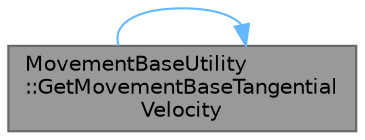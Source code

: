 digraph "MovementBaseUtility::GetMovementBaseTangentialVelocity"
{
 // INTERACTIVE_SVG=YES
 // LATEX_PDF_SIZE
  bgcolor="transparent";
  edge [fontname=Helvetica,fontsize=10,labelfontname=Helvetica,labelfontsize=10];
  node [fontname=Helvetica,fontsize=10,shape=box,height=0.2,width=0.4];
  rankdir="LR";
  Node1 [id="Node000001",label="MovementBaseUtility\l::GetMovementBaseTangential\lVelocity",height=0.2,width=0.4,color="gray40", fillcolor="grey60", style="filled", fontcolor="black",tooltip="Get the tangential velocity at WorldLocation for the given component."];
  Node1 -> Node1 [id="edge1_Node000001_Node000001",color="steelblue1",style="solid",tooltip=" "];
}
